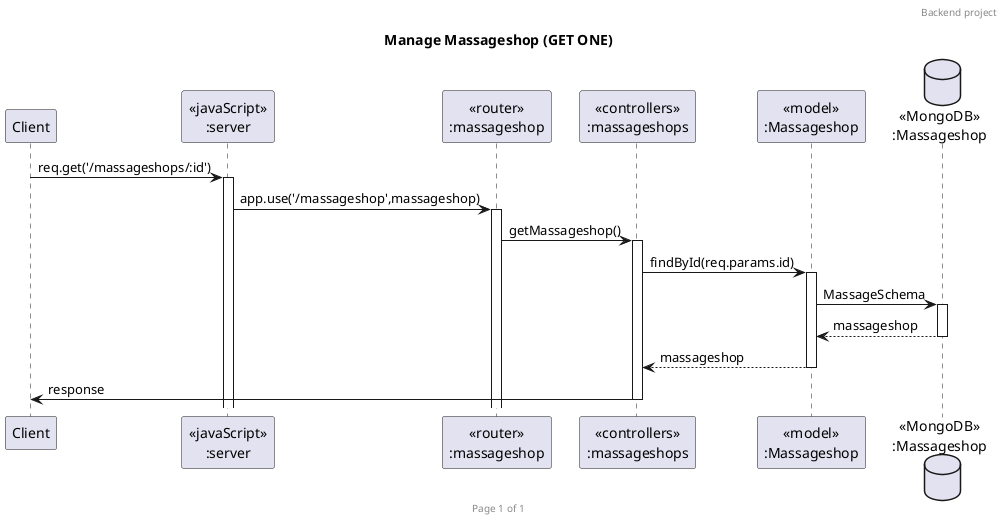 @startuml Manage Massageshop (GET ONE)

header Backend project 
footer Page %page% of %lastpage%
title "Manage Massageshop (GET ONE)"

participant "Client" as client
participant "<<javaScript>>\n:server" as server
participant "<<router>>\n:massageshop" as routerMassage
participant "<<controllers>>\n:massageshops" as controllerMassageshop
participant "<<model>>\n:Massageshop" as modelMassage
database "<<MongoDB>>\n:Massageshop" as MassageDatabase

client->server ++:req.get('/massageshops/:id')
server->routerMassage ++:app.use('/massageshop',massageshop)
routerMassage -> controllerMassageshop ++:getMassageshop()
controllerMassageshop->modelMassage ++:findById(req.params.id)
modelMassage ->MassageDatabase ++: MassageSchema
MassageDatabase --> modelMassage --: massageshop
controllerMassageshop <-- modelMassage --: massageshop
controllerMassageshop->client --:response

@enduml
